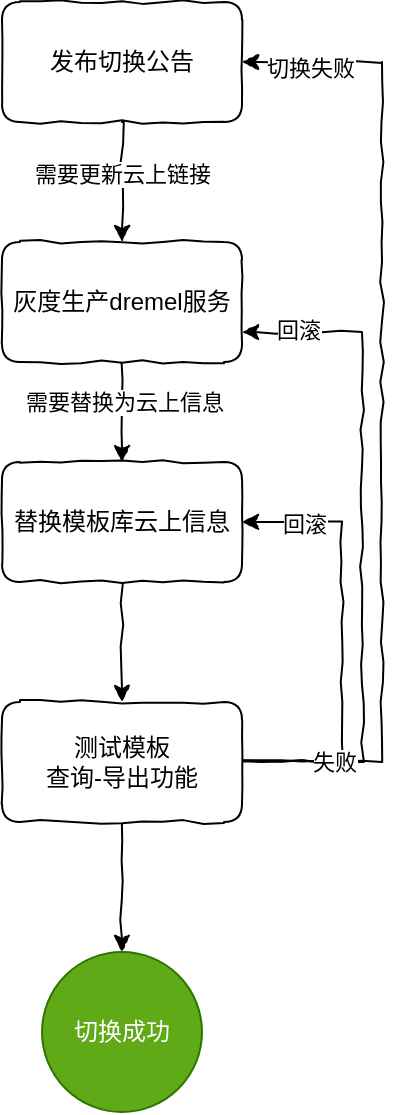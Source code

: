 <mxfile version="20.7.3" type="github">
  <diagram id="_-UgdHPy3DLZ9YSsUcb9" name="第 1 页">
    <mxGraphModel dx="1434" dy="699" grid="1" gridSize="10" guides="1" tooltips="1" connect="1" arrows="1" fold="1" page="1" pageScale="1" pageWidth="827" pageHeight="1169" math="0" shadow="0">
      <root>
        <mxCell id="0" />
        <mxCell id="1" parent="0" />
        <mxCell id="GBAzb-mn1tss-nipXTmw-5" style="edgeStyle=orthogonalEdgeStyle;rounded=0;orthogonalLoop=1;jettySize=auto;html=1;snapToPoint=0;fixDash=0;metaEdit=0;comic=1;" edge="1" parent="1" source="GBAzb-mn1tss-nipXTmw-1" target="GBAzb-mn1tss-nipXTmw-2">
          <mxGeometry relative="1" as="geometry" />
        </mxCell>
        <mxCell id="GBAzb-mn1tss-nipXTmw-6" value="需要更新云上链接" style="edgeLabel;html=1;align=center;verticalAlign=middle;resizable=0;points=[];snapToPoint=0;fixDash=0;metaEdit=0;comic=1;" vertex="1" connectable="0" parent="GBAzb-mn1tss-nipXTmw-5">
          <mxGeometry x="-0.133" relative="1" as="geometry">
            <mxPoint as="offset" />
          </mxGeometry>
        </mxCell>
        <mxCell id="GBAzb-mn1tss-nipXTmw-1" value="发布切换公告" style="rounded=1;whiteSpace=wrap;html=1;fontFamily=Verdana;labelBackgroundColor=none;snapToPoint=0;fixDash=0;metaEdit=0;comic=1;" vertex="1" parent="1">
          <mxGeometry x="240" y="30" width="120" height="60" as="geometry" />
        </mxCell>
        <mxCell id="GBAzb-mn1tss-nipXTmw-8" style="edgeStyle=orthogonalEdgeStyle;rounded=0;orthogonalLoop=1;jettySize=auto;html=1;entryX=0.5;entryY=0;entryDx=0;entryDy=0;fontFamily=Verdana;snapToPoint=0;fixDash=0;metaEdit=0;comic=1;" edge="1" parent="1" source="GBAzb-mn1tss-nipXTmw-2" target="GBAzb-mn1tss-nipXTmw-7">
          <mxGeometry relative="1" as="geometry" />
        </mxCell>
        <mxCell id="GBAzb-mn1tss-nipXTmw-10" value="需要替换为云上信息" style="edgeLabel;html=1;align=center;verticalAlign=middle;resizable=0;points=[];fontFamily=Verdana;snapToPoint=0;fixDash=0;metaEdit=0;comic=1;" vertex="1" connectable="0" parent="GBAzb-mn1tss-nipXTmw-8">
          <mxGeometry x="-0.2" y="1" relative="1" as="geometry">
            <mxPoint as="offset" />
          </mxGeometry>
        </mxCell>
        <mxCell id="GBAzb-mn1tss-nipXTmw-2" value="灰度生产dremel服务" style="rounded=1;whiteSpace=wrap;html=1;snapToPoint=0;fixDash=0;metaEdit=0;comic=1;" vertex="1" parent="1">
          <mxGeometry x="240" y="150" width="120" height="60" as="geometry" />
        </mxCell>
        <mxCell id="GBAzb-mn1tss-nipXTmw-12" style="edgeStyle=orthogonalEdgeStyle;rounded=0;orthogonalLoop=1;jettySize=auto;html=1;exitX=0.5;exitY=1;exitDx=0;exitDy=0;entryX=0.5;entryY=0;entryDx=0;entryDy=0;fontFamily=Verdana;snapToPoint=0;fixDash=0;metaEdit=0;comic=1;" edge="1" parent="1" source="GBAzb-mn1tss-nipXTmw-7" target="GBAzb-mn1tss-nipXTmw-11">
          <mxGeometry relative="1" as="geometry" />
        </mxCell>
        <mxCell id="GBAzb-mn1tss-nipXTmw-7" value="替换模板库云上信息" style="rounded=1;whiteSpace=wrap;html=1;snapToPoint=0;fixDash=0;metaEdit=0;comic=1;" vertex="1" parent="1">
          <mxGeometry x="240" y="260" width="120" height="60" as="geometry" />
        </mxCell>
        <mxCell id="GBAzb-mn1tss-nipXTmw-13" style="edgeStyle=orthogonalEdgeStyle;rounded=0;orthogonalLoop=1;jettySize=auto;html=1;entryX=1;entryY=0.5;entryDx=0;entryDy=0;fontFamily=Verdana;snapToPoint=0;fixDash=0;metaEdit=0;comic=1;" edge="1" parent="1" source="GBAzb-mn1tss-nipXTmw-11" target="GBAzb-mn1tss-nipXTmw-7">
          <mxGeometry relative="1" as="geometry">
            <Array as="points">
              <mxPoint x="410" y="410" />
              <mxPoint x="410" y="290" />
            </Array>
          </mxGeometry>
        </mxCell>
        <mxCell id="GBAzb-mn1tss-nipXTmw-15" value="回滚" style="edgeLabel;html=1;align=center;verticalAlign=middle;resizable=0;points=[];fontFamily=Verdana;snapToPoint=0;fixDash=0;metaEdit=0;comic=1;" vertex="1" connectable="0" parent="GBAzb-mn1tss-nipXTmw-13">
          <mxGeometry x="0.718" y="1" relative="1" as="geometry">
            <mxPoint as="offset" />
          </mxGeometry>
        </mxCell>
        <mxCell id="GBAzb-mn1tss-nipXTmw-14" style="edgeStyle=orthogonalEdgeStyle;rounded=0;orthogonalLoop=1;jettySize=auto;html=1;fontFamily=Verdana;entryX=1;entryY=0.75;entryDx=0;entryDy=0;exitX=1;exitY=0.5;exitDx=0;exitDy=0;snapToPoint=0;fixDash=0;metaEdit=0;comic=1;" edge="1" parent="1" source="GBAzb-mn1tss-nipXTmw-11" target="GBAzb-mn1tss-nipXTmw-2">
          <mxGeometry relative="1" as="geometry">
            <mxPoint x="410" y="200" as="targetPoint" />
            <Array as="points">
              <mxPoint x="420" y="410" />
              <mxPoint x="420" y="195" />
            </Array>
          </mxGeometry>
        </mxCell>
        <mxCell id="GBAzb-mn1tss-nipXTmw-16" value="回滚" style="edgeLabel;html=1;align=center;verticalAlign=middle;resizable=0;points=[];fontFamily=Verdana;snapToPoint=0;fixDash=0;metaEdit=0;comic=1;" vertex="1" connectable="0" parent="GBAzb-mn1tss-nipXTmw-14">
          <mxGeometry x="0.835" y="-1" relative="1" as="geometry">
            <mxPoint as="offset" />
          </mxGeometry>
        </mxCell>
        <mxCell id="GBAzb-mn1tss-nipXTmw-17" style="edgeStyle=orthogonalEdgeStyle;rounded=0;orthogonalLoop=1;jettySize=auto;html=1;entryX=1;entryY=0.5;entryDx=0;entryDy=0;fontFamily=Verdana;snapToPoint=0;fixDash=0;metaEdit=0;comic=1;" edge="1" parent="1" target="GBAzb-mn1tss-nipXTmw-1">
          <mxGeometry relative="1" as="geometry">
            <mxPoint x="360" y="410" as="sourcePoint" />
            <Array as="points">
              <mxPoint x="430" y="410" />
              <mxPoint x="430" y="60" />
            </Array>
          </mxGeometry>
        </mxCell>
        <mxCell id="GBAzb-mn1tss-nipXTmw-18" value="切换失败" style="edgeLabel;html=1;align=center;verticalAlign=middle;resizable=0;points=[];fontFamily=Verdana;snapToPoint=0;fixDash=0;metaEdit=0;comic=1;" vertex="1" connectable="0" parent="GBAzb-mn1tss-nipXTmw-17">
          <mxGeometry x="0.862" y="3" relative="1" as="geometry">
            <mxPoint as="offset" />
          </mxGeometry>
        </mxCell>
        <mxCell id="GBAzb-mn1tss-nipXTmw-19" value="失败" style="edgeLabel;html=1;align=center;verticalAlign=middle;resizable=0;points=[];fontFamily=Verdana;snapToPoint=0;fixDash=0;metaEdit=0;comic=1;" vertex="1" connectable="0" parent="GBAzb-mn1tss-nipXTmw-17">
          <mxGeometry x="-0.812" relative="1" as="geometry">
            <mxPoint as="offset" />
          </mxGeometry>
        </mxCell>
        <mxCell id="GBAzb-mn1tss-nipXTmw-21" style="edgeStyle=orthogonalEdgeStyle;rounded=0;orthogonalLoop=1;jettySize=auto;html=1;entryX=0.5;entryY=0;entryDx=0;entryDy=0;fontFamily=Verdana;snapToPoint=0;fixDash=0;metaEdit=0;comic=1;" edge="1" parent="1" source="GBAzb-mn1tss-nipXTmw-11" target="GBAzb-mn1tss-nipXTmw-20">
          <mxGeometry relative="1" as="geometry" />
        </mxCell>
        <mxCell id="GBAzb-mn1tss-nipXTmw-11" value="测试模板&lt;br&gt;查询-导出功能" style="rounded=1;whiteSpace=wrap;html=1;snapToPoint=0;fixDash=0;metaEdit=0;comic=1;" vertex="1" parent="1">
          <mxGeometry x="240" y="380" width="120" height="60" as="geometry" />
        </mxCell>
        <mxCell id="GBAzb-mn1tss-nipXTmw-20" value="切换成功" style="ellipse;whiteSpace=wrap;html=1;aspect=fixed;labelBackgroundColor=none;fontFamily=Verdana;fillColor=#60a917;fontColor=#ffffff;strokeColor=#2D7600;snapToPoint=0;fixDash=0;metaEdit=0;comic=1;" vertex="1" parent="1">
          <mxGeometry x="260" y="505" width="80" height="80" as="geometry" />
        </mxCell>
      </root>
    </mxGraphModel>
  </diagram>
</mxfile>

